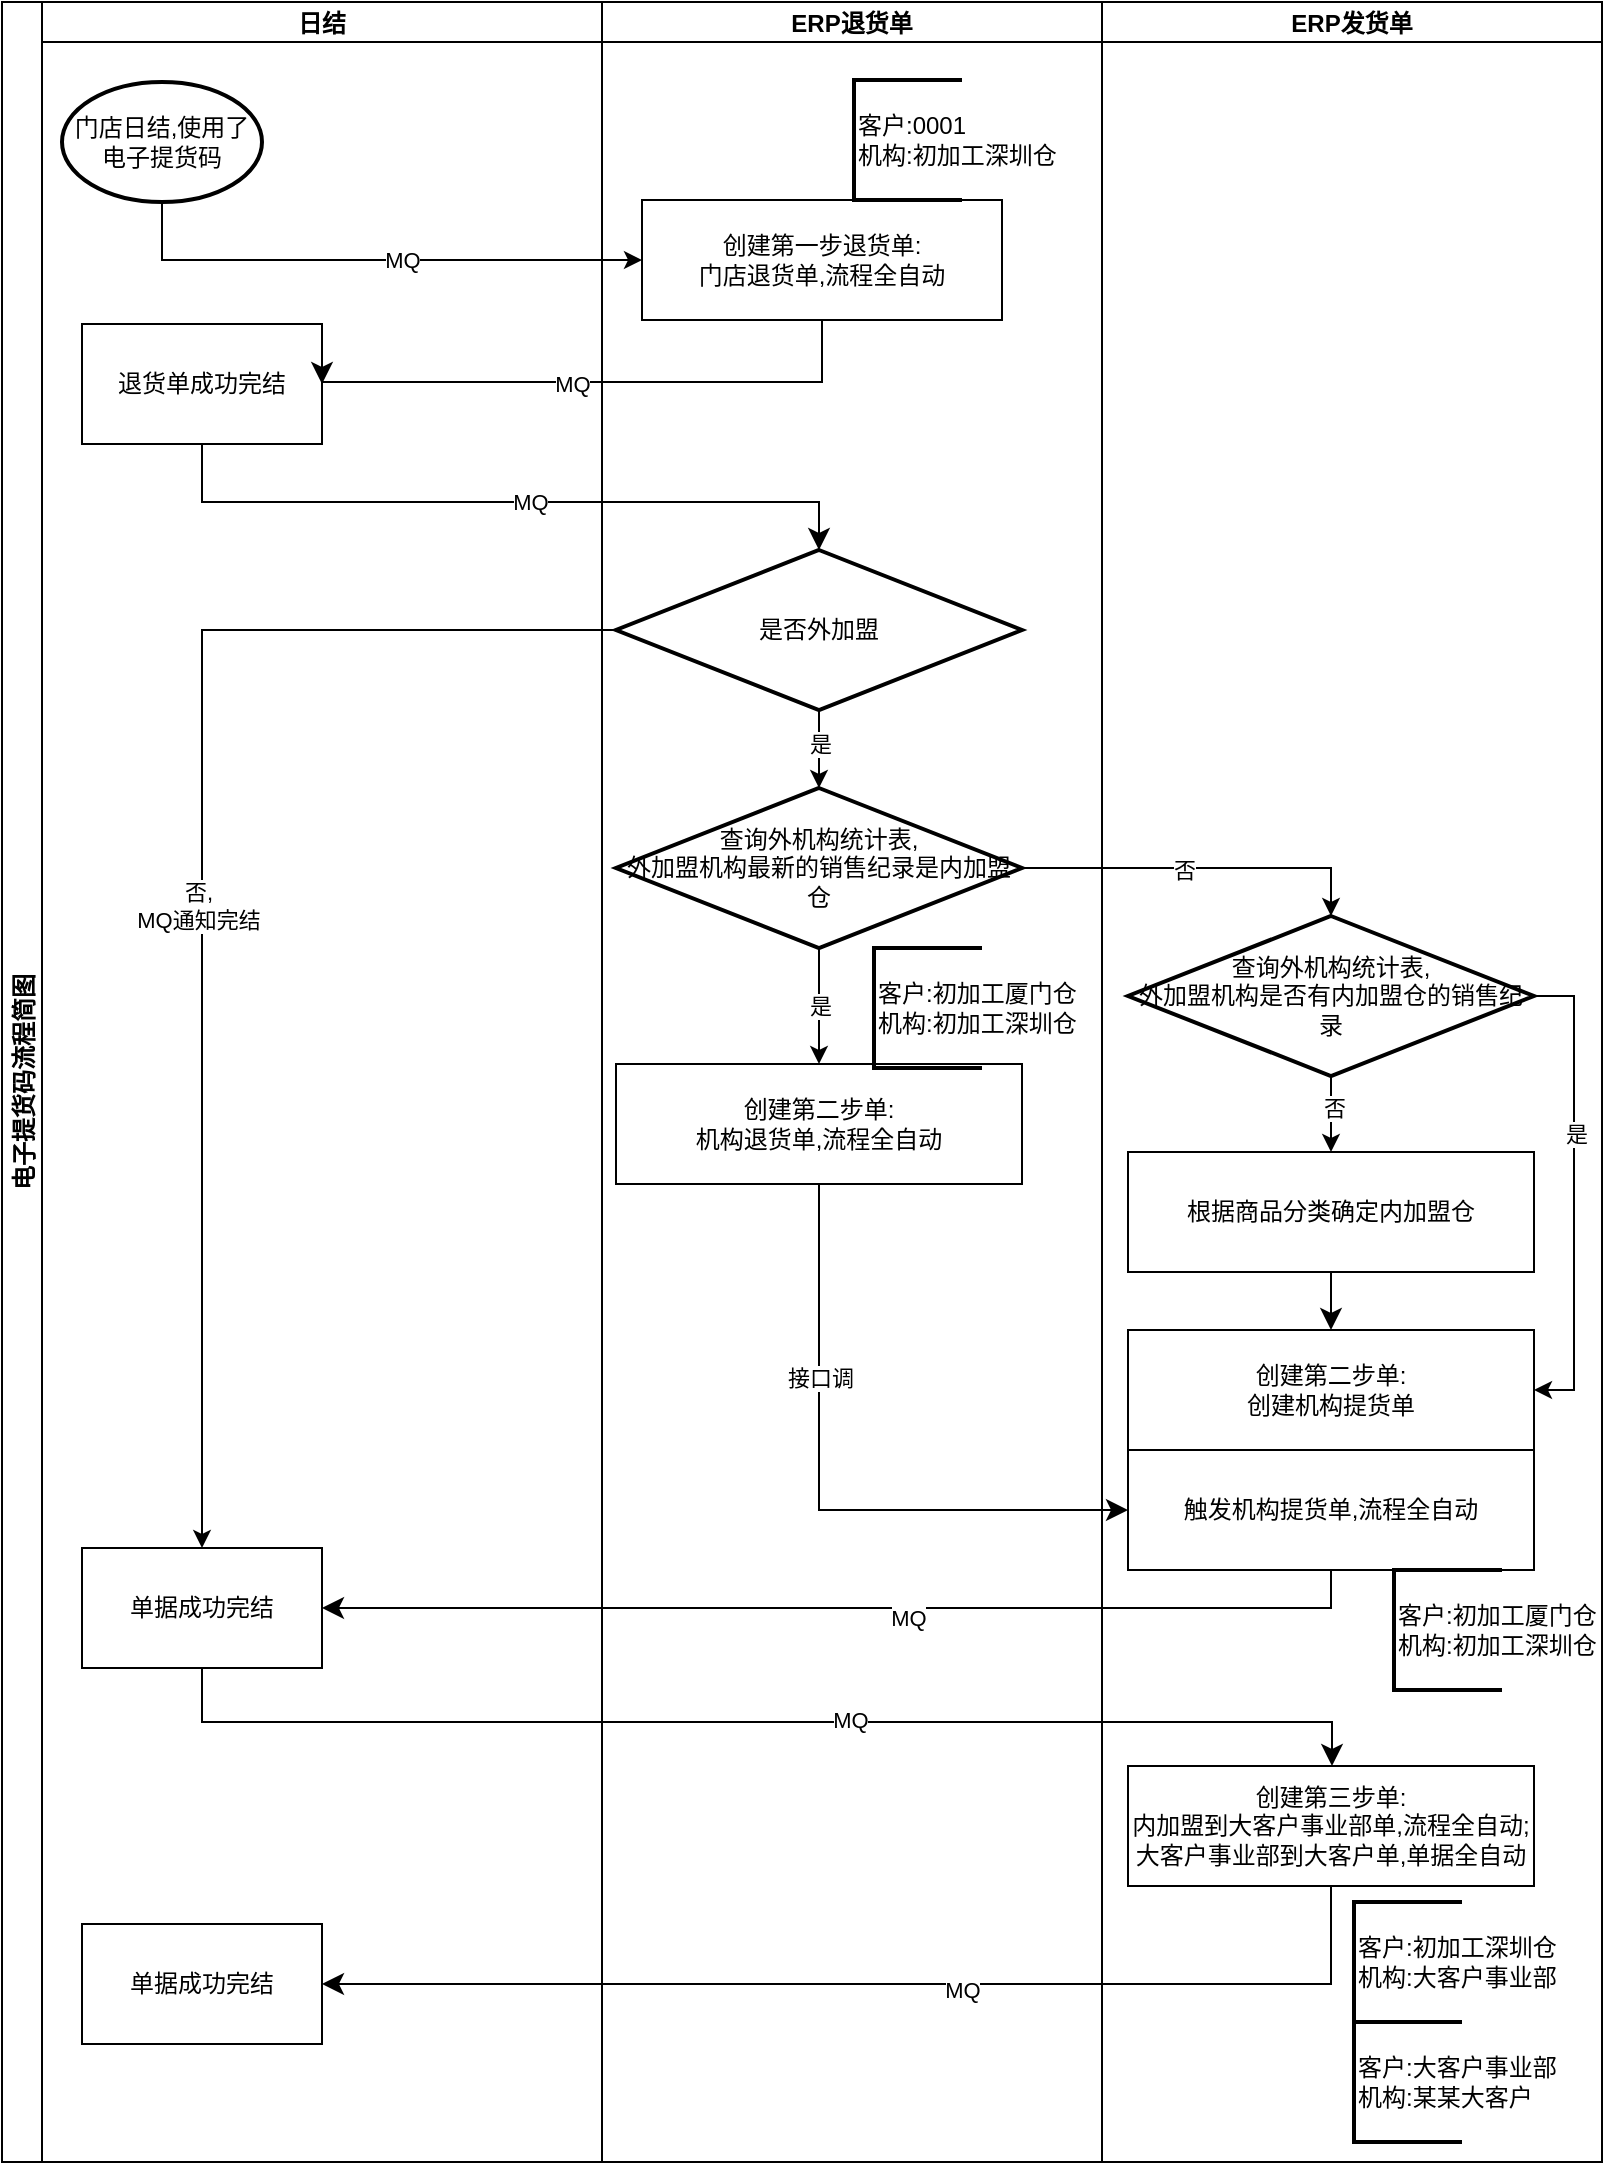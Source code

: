 <mxfile version="20.8.13" type="github">
  <diagram name="第 1 页" id="g-qNsY3XOJho--RJMxuT">
    <mxGraphModel dx="2954" dy="994" grid="1" gridSize="10" guides="1" tooltips="1" connect="1" arrows="1" fold="1" page="1" pageScale="1" pageWidth="827" pageHeight="1169" math="0" shadow="0">
      <root>
        <mxCell id="0" />
        <mxCell id="1" parent="0" />
        <mxCell id="wsb-zRbCA9PMMpIkRakw-1" value="电子提货码流程简图" style="swimlane;childLayout=stackLayout;resizeParent=1;resizeParentMax=0;startSize=20;horizontal=0;horizontalStack=1;" vertex="1" parent="1">
          <mxGeometry x="14" y="40" width="800" height="1080" as="geometry" />
        </mxCell>
        <mxCell id="wsb-zRbCA9PMMpIkRakw-2" value="日结" style="swimlane;startSize=20;" vertex="1" parent="wsb-zRbCA9PMMpIkRakw-1">
          <mxGeometry x="20" width="280" height="1080" as="geometry" />
        </mxCell>
        <mxCell id="wsb-zRbCA9PMMpIkRakw-5" value="门店日结,使用了电子提货码" style="strokeWidth=2;html=1;shape=mxgraph.flowchart.start_1;whiteSpace=wrap;" vertex="1" parent="wsb-zRbCA9PMMpIkRakw-2">
          <mxGeometry x="10" y="40" width="100" height="60" as="geometry" />
        </mxCell>
        <UserObject label="退货单成功完结" treeRoot="1" id="wsb-zRbCA9PMMpIkRakw-14">
          <mxCell style="whiteSpace=wrap;html=1;align=center;treeFolding=1;treeMoving=1;newEdgeStyle={&quot;edgeStyle&quot;:&quot;elbowEdgeStyle&quot;,&quot;startArrow&quot;:&quot;none&quot;,&quot;endArrow&quot;:&quot;none&quot;};" vertex="1" parent="wsb-zRbCA9PMMpIkRakw-2">
            <mxGeometry x="20" y="161" width="120" height="60" as="geometry" />
          </mxCell>
        </UserObject>
        <UserObject label="单据成功完结" treeRoot="1" id="wsb-zRbCA9PMMpIkRakw-26">
          <mxCell style="whiteSpace=wrap;html=1;align=center;treeFolding=1;treeMoving=1;newEdgeStyle={&quot;edgeStyle&quot;:&quot;elbowEdgeStyle&quot;,&quot;startArrow&quot;:&quot;none&quot;,&quot;endArrow&quot;:&quot;none&quot;};" vertex="1" parent="wsb-zRbCA9PMMpIkRakw-2">
            <mxGeometry x="20" y="773" width="120" height="60" as="geometry" />
          </mxCell>
        </UserObject>
        <UserObject label="单据成功完结" treeRoot="1" id="wsb-zRbCA9PMMpIkRakw-65">
          <mxCell style="whiteSpace=wrap;html=1;align=center;treeFolding=1;treeMoving=1;newEdgeStyle={&quot;edgeStyle&quot;:&quot;elbowEdgeStyle&quot;,&quot;startArrow&quot;:&quot;none&quot;,&quot;endArrow&quot;:&quot;none&quot;};" vertex="1" parent="wsb-zRbCA9PMMpIkRakw-2">
            <mxGeometry x="20" y="961" width="120" height="60" as="geometry" />
          </mxCell>
        </UserObject>
        <mxCell id="wsb-zRbCA9PMMpIkRakw-3" value="ERP退货单" style="swimlane;startSize=20;" vertex="1" parent="wsb-zRbCA9PMMpIkRakw-1">
          <mxGeometry x="300" width="250" height="1080" as="geometry" />
        </mxCell>
        <UserObject label="创建第一步退货单:&lt;br&gt;门店退货单,流程全自动" treeRoot="1" id="wsb-zRbCA9PMMpIkRakw-10">
          <mxCell style="whiteSpace=wrap;html=1;align=center;treeFolding=1;treeMoving=1;newEdgeStyle={&quot;edgeStyle&quot;:&quot;elbowEdgeStyle&quot;,&quot;startArrow&quot;:&quot;none&quot;,&quot;endArrow&quot;:&quot;none&quot;};" vertex="1" parent="wsb-zRbCA9PMMpIkRakw-3">
            <mxGeometry x="20" y="99" width="180" height="60" as="geometry" />
          </mxCell>
        </UserObject>
        <mxCell id="wsb-zRbCA9PMMpIkRakw-33" style="edgeStyle=orthogonalEdgeStyle;rounded=0;orthogonalLoop=1;jettySize=auto;html=1;exitX=0.5;exitY=1;exitDx=0;exitDy=0;exitPerimeter=0;" edge="1" parent="wsb-zRbCA9PMMpIkRakw-3" source="wsb-zRbCA9PMMpIkRakw-23" target="wsb-zRbCA9PMMpIkRakw-32">
          <mxGeometry relative="1" as="geometry" />
        </mxCell>
        <mxCell id="wsb-zRbCA9PMMpIkRakw-35" value="是" style="edgeLabel;html=1;align=center;verticalAlign=middle;resizable=0;points=[];" vertex="1" connectable="0" parent="wsb-zRbCA9PMMpIkRakw-33">
          <mxGeometry x="-0.2" relative="1" as="geometry">
            <mxPoint as="offset" />
          </mxGeometry>
        </mxCell>
        <mxCell id="wsb-zRbCA9PMMpIkRakw-23" value="是否外加盟" style="strokeWidth=2;html=1;shape=mxgraph.flowchart.decision;whiteSpace=wrap;" vertex="1" parent="wsb-zRbCA9PMMpIkRakw-3">
          <mxGeometry x="7" y="274" width="203" height="80" as="geometry" />
        </mxCell>
        <mxCell id="wsb-zRbCA9PMMpIkRakw-42" value="是" style="edgeStyle=orthogonalEdgeStyle;rounded=0;orthogonalLoop=1;jettySize=auto;html=1;exitX=0.5;exitY=1;exitDx=0;exitDy=0;exitPerimeter=0;" edge="1" parent="wsb-zRbCA9PMMpIkRakw-3" source="wsb-zRbCA9PMMpIkRakw-32" target="wsb-zRbCA9PMMpIkRakw-41">
          <mxGeometry relative="1" as="geometry" />
        </mxCell>
        <mxCell id="wsb-zRbCA9PMMpIkRakw-32" value="查询外机构统计表,&lt;br&gt;外加盟机构最新的销售纪录是内加盟仓" style="strokeWidth=2;html=1;shape=mxgraph.flowchart.decision;whiteSpace=wrap;" vertex="1" parent="wsb-zRbCA9PMMpIkRakw-3">
          <mxGeometry x="7" y="393" width="203" height="80" as="geometry" />
        </mxCell>
        <UserObject label="创建第二步单:&lt;br&gt;机构退货单,流程全自动" treeRoot="1" id="wsb-zRbCA9PMMpIkRakw-41">
          <mxCell style="whiteSpace=wrap;html=1;align=center;treeFolding=1;treeMoving=1;newEdgeStyle={&quot;edgeStyle&quot;:&quot;elbowEdgeStyle&quot;,&quot;startArrow&quot;:&quot;none&quot;,&quot;endArrow&quot;:&quot;none&quot;};" vertex="1" parent="wsb-zRbCA9PMMpIkRakw-3">
            <mxGeometry x="7" y="531" width="203" height="60" as="geometry" />
          </mxCell>
        </UserObject>
        <mxCell id="wsb-zRbCA9PMMpIkRakw-70" value="客户:0001&lt;br&gt;机构:初加工深圳仓" style="strokeWidth=2;html=1;shape=mxgraph.flowchart.annotation_1;align=left;pointerEvents=1;" vertex="1" parent="wsb-zRbCA9PMMpIkRakw-3">
          <mxGeometry x="126" y="39" width="54" height="60" as="geometry" />
        </mxCell>
        <mxCell id="wsb-zRbCA9PMMpIkRakw-71" value="客户:初加工厦门仓&lt;br&gt;机构:初加工深圳仓" style="strokeWidth=2;html=1;shape=mxgraph.flowchart.annotation_1;align=left;pointerEvents=1;" vertex="1" parent="wsb-zRbCA9PMMpIkRakw-3">
          <mxGeometry x="136" y="473" width="54" height="60" as="geometry" />
        </mxCell>
        <mxCell id="wsb-zRbCA9PMMpIkRakw-4" value="ERP发货单" style="swimlane;startSize=20;" vertex="1" parent="wsb-zRbCA9PMMpIkRakw-1">
          <mxGeometry x="550" width="250" height="1080" as="geometry" />
        </mxCell>
        <mxCell id="wsb-zRbCA9PMMpIkRakw-52" style="edgeStyle=orthogonalEdgeStyle;rounded=0;orthogonalLoop=1;jettySize=auto;html=1;exitX=0.5;exitY=1;exitDx=0;exitDy=0;exitPerimeter=0;" edge="1" parent="wsb-zRbCA9PMMpIkRakw-4" source="wsb-zRbCA9PMMpIkRakw-49" target="wsb-zRbCA9PMMpIkRakw-50">
          <mxGeometry relative="1" as="geometry" />
        </mxCell>
        <mxCell id="wsb-zRbCA9PMMpIkRakw-54" value="否" style="edgeLabel;html=1;align=center;verticalAlign=middle;resizable=0;points=[];" vertex="1" connectable="0" parent="wsb-zRbCA9PMMpIkRakw-52">
          <mxGeometry x="-0.26" y="1" relative="1" as="geometry">
            <mxPoint as="offset" />
          </mxGeometry>
        </mxCell>
        <mxCell id="wsb-zRbCA9PMMpIkRakw-55" style="edgeStyle=orthogonalEdgeStyle;rounded=0;orthogonalLoop=1;jettySize=auto;html=1;exitX=1;exitY=0.5;exitDx=0;exitDy=0;exitPerimeter=0;entryX=1;entryY=0.5;entryDx=0;entryDy=0;" edge="1" parent="wsb-zRbCA9PMMpIkRakw-4" source="wsb-zRbCA9PMMpIkRakw-49" target="wsb-zRbCA9PMMpIkRakw-51">
          <mxGeometry relative="1" as="geometry" />
        </mxCell>
        <mxCell id="wsb-zRbCA9PMMpIkRakw-56" value="是" style="edgeLabel;html=1;align=center;verticalAlign=middle;resizable=0;points=[];" vertex="1" connectable="0" parent="wsb-zRbCA9PMMpIkRakw-55">
          <mxGeometry x="-0.249" y="1" relative="1" as="geometry">
            <mxPoint as="offset" />
          </mxGeometry>
        </mxCell>
        <mxCell id="wsb-zRbCA9PMMpIkRakw-49" value="查询外机构统计表,&lt;br&gt;外加盟机构是否有内加盟仓的销售纪录" style="strokeWidth=2;html=1;shape=mxgraph.flowchart.decision;whiteSpace=wrap;" vertex="1" parent="wsb-zRbCA9PMMpIkRakw-4">
          <mxGeometry x="13" y="457" width="203" height="80" as="geometry" />
        </mxCell>
        <UserObject label="根据商品分类确定内加盟仓" treeRoot="1" id="wsb-zRbCA9PMMpIkRakw-50">
          <mxCell style="whiteSpace=wrap;html=1;align=center;treeFolding=1;treeMoving=1;newEdgeStyle={&quot;edgeStyle&quot;:&quot;elbowEdgeStyle&quot;,&quot;startArrow&quot;:&quot;none&quot;,&quot;endArrow&quot;:&quot;none&quot;};" vertex="1" parent="wsb-zRbCA9PMMpIkRakw-4">
            <mxGeometry x="13" y="575" width="203" height="60" as="geometry" />
          </mxCell>
        </UserObject>
        <UserObject label="创建第二步单:&lt;br&gt;创建机构提货单" treeRoot="1" id="wsb-zRbCA9PMMpIkRakw-51">
          <mxCell style="whiteSpace=wrap;html=1;align=center;treeFolding=1;treeMoving=1;newEdgeStyle={&quot;edgeStyle&quot;:&quot;elbowEdgeStyle&quot;,&quot;startArrow&quot;:&quot;none&quot;,&quot;endArrow&quot;:&quot;none&quot;};" vertex="1" parent="wsb-zRbCA9PMMpIkRakw-4">
            <mxGeometry x="13" y="664" width="203" height="60" as="geometry" />
          </mxCell>
        </UserObject>
        <mxCell id="wsb-zRbCA9PMMpIkRakw-57" value="" style="edgeStyle=segmentEdgeStyle;endArrow=classic;html=1;curved=0;rounded=0;endSize=8;startSize=8;exitX=0.5;exitY=1;exitDx=0;exitDy=0;" edge="1" parent="wsb-zRbCA9PMMpIkRakw-4" source="wsb-zRbCA9PMMpIkRakw-50" target="wsb-zRbCA9PMMpIkRakw-51">
          <mxGeometry width="50" height="50" relative="1" as="geometry">
            <mxPoint x="-174" y="890" as="sourcePoint" />
            <mxPoint x="-124" y="840" as="targetPoint" />
          </mxGeometry>
        </mxCell>
        <UserObject label="创建第三步单:&lt;br&gt;内加盟到大客户事业部单,流程全自动;&lt;br&gt;大客户事业部到大客户单,单据全自动" treeRoot="1" id="wsb-zRbCA9PMMpIkRakw-61">
          <mxCell style="whiteSpace=wrap;html=1;align=center;treeFolding=1;treeMoving=1;newEdgeStyle={&quot;edgeStyle&quot;:&quot;elbowEdgeStyle&quot;,&quot;startArrow&quot;:&quot;none&quot;,&quot;endArrow&quot;:&quot;none&quot;};" vertex="1" parent="wsb-zRbCA9PMMpIkRakw-4">
            <mxGeometry x="13" y="882" width="203" height="60" as="geometry" />
          </mxCell>
        </UserObject>
        <mxCell id="wsb-zRbCA9PMMpIkRakw-73" value="客户:初加工深圳仓&lt;br&gt;机构:大客户事业部" style="strokeWidth=2;html=1;shape=mxgraph.flowchart.annotation_1;align=left;pointerEvents=1;" vertex="1" parent="wsb-zRbCA9PMMpIkRakw-4">
          <mxGeometry x="126" y="950" width="54" height="60" as="geometry" />
        </mxCell>
        <mxCell id="wsb-zRbCA9PMMpIkRakw-74" value="客户:大客户事业部&lt;br&gt;机构:某某大客户" style="strokeWidth=2;html=1;shape=mxgraph.flowchart.annotation_1;align=left;pointerEvents=1;" vertex="1" parent="wsb-zRbCA9PMMpIkRakw-4">
          <mxGeometry x="126" y="1010" width="54" height="60" as="geometry" />
        </mxCell>
        <UserObject label="触发机构提货单,流程全自动" treeRoot="1" id="wsb-zRbCA9PMMpIkRakw-76">
          <mxCell style="whiteSpace=wrap;html=1;align=center;treeFolding=1;treeMoving=1;newEdgeStyle={&quot;edgeStyle&quot;:&quot;elbowEdgeStyle&quot;,&quot;startArrow&quot;:&quot;none&quot;,&quot;endArrow&quot;:&quot;none&quot;};" vertex="1" parent="wsb-zRbCA9PMMpIkRakw-4">
            <mxGeometry x="13" y="724" width="203" height="60" as="geometry" />
          </mxCell>
        </UserObject>
        <mxCell id="wsb-zRbCA9PMMpIkRakw-84" value="客户:初加工厦门仓&lt;br&gt;机构:初加工深圳仓" style="strokeWidth=2;html=1;shape=mxgraph.flowchart.annotation_1;align=left;pointerEvents=1;" vertex="1" parent="wsb-zRbCA9PMMpIkRakw-4">
          <mxGeometry x="146" y="784" width="54" height="60" as="geometry" />
        </mxCell>
        <mxCell id="wsb-zRbCA9PMMpIkRakw-11" style="edgeStyle=orthogonalEdgeStyle;rounded=0;orthogonalLoop=1;jettySize=auto;html=1;exitX=0.5;exitY=1;exitDx=0;exitDy=0;exitPerimeter=0;entryX=0;entryY=0.5;entryDx=0;entryDy=0;" edge="1" parent="wsb-zRbCA9PMMpIkRakw-1" source="wsb-zRbCA9PMMpIkRakw-5" target="wsb-zRbCA9PMMpIkRakw-10">
          <mxGeometry relative="1" as="geometry" />
        </mxCell>
        <mxCell id="wsb-zRbCA9PMMpIkRakw-12" value="MQ" style="edgeLabel;html=1;align=center;verticalAlign=middle;resizable=0;points=[];" vertex="1" connectable="0" parent="wsb-zRbCA9PMMpIkRakw-11">
          <mxGeometry x="0.105" relative="1" as="geometry">
            <mxPoint as="offset" />
          </mxGeometry>
        </mxCell>
        <mxCell id="wsb-zRbCA9PMMpIkRakw-17" value="" style="edgeStyle=segmentEdgeStyle;endArrow=classic;html=1;curved=0;rounded=0;endSize=8;startSize=8;exitX=0.5;exitY=1;exitDx=0;exitDy=0;entryX=1;entryY=0.5;entryDx=0;entryDy=0;" edge="1" parent="wsb-zRbCA9PMMpIkRakw-1" source="wsb-zRbCA9PMMpIkRakw-10" target="wsb-zRbCA9PMMpIkRakw-14">
          <mxGeometry width="50" height="50" relative="1" as="geometry">
            <mxPoint x="350" y="230" as="sourcePoint" />
            <mxPoint x="400" y="180" as="targetPoint" />
            <Array as="points">
              <mxPoint x="410" y="190" />
              <mxPoint x="160" y="190" />
            </Array>
          </mxGeometry>
        </mxCell>
        <mxCell id="wsb-zRbCA9PMMpIkRakw-18" value="MQ" style="edgeLabel;html=1;align=center;verticalAlign=middle;resizable=0;points=[];" vertex="1" connectable="0" parent="wsb-zRbCA9PMMpIkRakw-17">
          <mxGeometry x="0.106" y="1" relative="1" as="geometry">
            <mxPoint as="offset" />
          </mxGeometry>
        </mxCell>
        <mxCell id="wsb-zRbCA9PMMpIkRakw-27" style="edgeStyle=orthogonalEdgeStyle;rounded=0;orthogonalLoop=1;jettySize=auto;html=1;exitX=0;exitY=0.5;exitDx=0;exitDy=0;exitPerimeter=0;" edge="1" parent="wsb-zRbCA9PMMpIkRakw-1" source="wsb-zRbCA9PMMpIkRakw-23" target="wsb-zRbCA9PMMpIkRakw-26">
          <mxGeometry relative="1" as="geometry" />
        </mxCell>
        <mxCell id="wsb-zRbCA9PMMpIkRakw-28" value="否,&lt;br&gt;MQ通知完结" style="edgeLabel;html=1;align=center;verticalAlign=middle;resizable=0;points=[];" vertex="1" connectable="0" parent="wsb-zRbCA9PMMpIkRakw-27">
          <mxGeometry x="0.034" y="-2" relative="1" as="geometry">
            <mxPoint as="offset" />
          </mxGeometry>
        </mxCell>
        <mxCell id="wsb-zRbCA9PMMpIkRakw-39" value="" style="edgeStyle=segmentEdgeStyle;endArrow=classic;html=1;curved=0;rounded=0;endSize=8;startSize=8;exitX=0.5;exitY=1;exitDx=0;exitDy=0;entryX=0.5;entryY=0;entryDx=0;entryDy=0;entryPerimeter=0;" edge="1" parent="wsb-zRbCA9PMMpIkRakw-1" source="wsb-zRbCA9PMMpIkRakw-14" target="wsb-zRbCA9PMMpIkRakw-23">
          <mxGeometry width="50" height="50" relative="1" as="geometry">
            <mxPoint x="166" y="330" as="sourcePoint" />
            <mxPoint x="296" y="310" as="targetPoint" />
            <Array as="points">
              <mxPoint x="100" y="250" />
              <mxPoint x="409" y="250" />
            </Array>
          </mxGeometry>
        </mxCell>
        <mxCell id="wsb-zRbCA9PMMpIkRakw-40" value="MQ" style="edgeLabel;html=1;align=center;verticalAlign=middle;resizable=0;points=[];" vertex="1" connectable="0" parent="wsb-zRbCA9PMMpIkRakw-39">
          <mxGeometry x="0.066" relative="1" as="geometry">
            <mxPoint as="offset" />
          </mxGeometry>
        </mxCell>
        <mxCell id="wsb-zRbCA9PMMpIkRakw-47" style="edgeStyle=orthogonalEdgeStyle;rounded=0;orthogonalLoop=1;jettySize=auto;html=1;exitX=1;exitY=0.5;exitDx=0;exitDy=0;exitPerimeter=0;entryX=0.5;entryY=0;entryDx=0;entryDy=0;entryPerimeter=0;" edge="1" parent="wsb-zRbCA9PMMpIkRakw-1" source="wsb-zRbCA9PMMpIkRakw-32" target="wsb-zRbCA9PMMpIkRakw-49">
          <mxGeometry relative="1" as="geometry">
            <mxPoint x="657.5" y="560" as="targetPoint" />
          </mxGeometry>
        </mxCell>
        <mxCell id="wsb-zRbCA9PMMpIkRakw-48" value="否" style="edgeLabel;html=1;align=center;verticalAlign=middle;resizable=0;points=[];" vertex="1" connectable="0" parent="wsb-zRbCA9PMMpIkRakw-47">
          <mxGeometry x="-0.097" y="-1" relative="1" as="geometry">
            <mxPoint as="offset" />
          </mxGeometry>
        </mxCell>
        <mxCell id="wsb-zRbCA9PMMpIkRakw-63" value="" style="edgeStyle=segmentEdgeStyle;endArrow=classic;html=1;curved=0;rounded=0;endSize=8;startSize=8;exitX=0.5;exitY=1;exitDx=0;exitDy=0;" edge="1" parent="wsb-zRbCA9PMMpIkRakw-1" source="wsb-zRbCA9PMMpIkRakw-26" target="wsb-zRbCA9PMMpIkRakw-61">
          <mxGeometry width="50" height="50" relative="1" as="geometry">
            <mxPoint x="176" y="1040" as="sourcePoint" />
            <mxPoint x="226" y="990" as="targetPoint" />
            <Array as="points">
              <mxPoint x="100" y="860" />
              <mxPoint x="665" y="860" />
            </Array>
          </mxGeometry>
        </mxCell>
        <mxCell id="wsb-zRbCA9PMMpIkRakw-64" value="MQ" style="edgeLabel;html=1;align=center;verticalAlign=middle;resizable=0;points=[];" vertex="1" connectable="0" parent="wsb-zRbCA9PMMpIkRakw-63">
          <mxGeometry x="0.144" y="1" relative="1" as="geometry">
            <mxPoint as="offset" />
          </mxGeometry>
        </mxCell>
        <mxCell id="wsb-zRbCA9PMMpIkRakw-66" value="" style="edgeStyle=segmentEdgeStyle;endArrow=classic;html=1;curved=0;rounded=0;endSize=8;startSize=8;exitX=0.5;exitY=1;exitDx=0;exitDy=0;entryX=1;entryY=0.5;entryDx=0;entryDy=0;" edge="1" parent="wsb-zRbCA9PMMpIkRakw-1" source="wsb-zRbCA9PMMpIkRakw-61" target="wsb-zRbCA9PMMpIkRakw-65">
          <mxGeometry width="50" height="50" relative="1" as="geometry">
            <mxPoint x="666" y="1070" as="sourcePoint" />
            <mxPoint x="716" y="1020" as="targetPoint" />
            <Array as="points">
              <mxPoint x="665" y="991" />
            </Array>
          </mxGeometry>
        </mxCell>
        <mxCell id="wsb-zRbCA9PMMpIkRakw-67" value="MQ" style="edgeLabel;html=1;align=center;verticalAlign=middle;resizable=0;points=[];" vertex="1" connectable="0" parent="wsb-zRbCA9PMMpIkRakw-66">
          <mxGeometry x="-0.154" y="3" relative="1" as="geometry">
            <mxPoint as="offset" />
          </mxGeometry>
        </mxCell>
        <mxCell id="wsb-zRbCA9PMMpIkRakw-79" value="" style="edgeStyle=segmentEdgeStyle;endArrow=classic;html=1;curved=0;rounded=0;endSize=8;startSize=8;exitX=0.5;exitY=1;exitDx=0;exitDy=0;entryX=1;entryY=0.5;entryDx=0;entryDy=0;" edge="1" parent="wsb-zRbCA9PMMpIkRakw-1" source="wsb-zRbCA9PMMpIkRakw-76" target="wsb-zRbCA9PMMpIkRakw-26">
          <mxGeometry width="50" height="50" relative="1" as="geometry">
            <mxPoint x="356" y="830" as="sourcePoint" />
            <mxPoint x="406" y="780" as="targetPoint" />
            <Array as="points">
              <mxPoint x="665" y="803" />
            </Array>
          </mxGeometry>
        </mxCell>
        <mxCell id="wsb-zRbCA9PMMpIkRakw-83" value="MQ" style="edgeLabel;html=1;align=center;verticalAlign=middle;resizable=0;points=[];" vertex="1" connectable="0" parent="wsb-zRbCA9PMMpIkRakw-79">
          <mxGeometry x="-0.119" y="5" relative="1" as="geometry">
            <mxPoint as="offset" />
          </mxGeometry>
        </mxCell>
        <mxCell id="wsb-zRbCA9PMMpIkRakw-81" value="" style="edgeStyle=segmentEdgeStyle;endArrow=classic;html=1;curved=0;rounded=0;endSize=8;startSize=8;entryX=0;entryY=0.5;entryDx=0;entryDy=0;exitX=0.5;exitY=1;exitDx=0;exitDy=0;" edge="1" parent="wsb-zRbCA9PMMpIkRakw-1" source="wsb-zRbCA9PMMpIkRakw-41" target="wsb-zRbCA9PMMpIkRakw-76">
          <mxGeometry width="50" height="50" relative="1" as="geometry">
            <mxPoint x="406" y="700" as="sourcePoint" />
            <mxPoint x="456" y="650" as="targetPoint" />
            <Array as="points">
              <mxPoint x="409" y="754" />
            </Array>
          </mxGeometry>
        </mxCell>
        <mxCell id="wsb-zRbCA9PMMpIkRakw-82" value="接口调" style="edgeLabel;html=1;align=center;verticalAlign=middle;resizable=0;points=[];" vertex="1" connectable="0" parent="wsb-zRbCA9PMMpIkRakw-81">
          <mxGeometry x="-0.389" relative="1" as="geometry">
            <mxPoint as="offset" />
          </mxGeometry>
        </mxCell>
      </root>
    </mxGraphModel>
  </diagram>
</mxfile>
